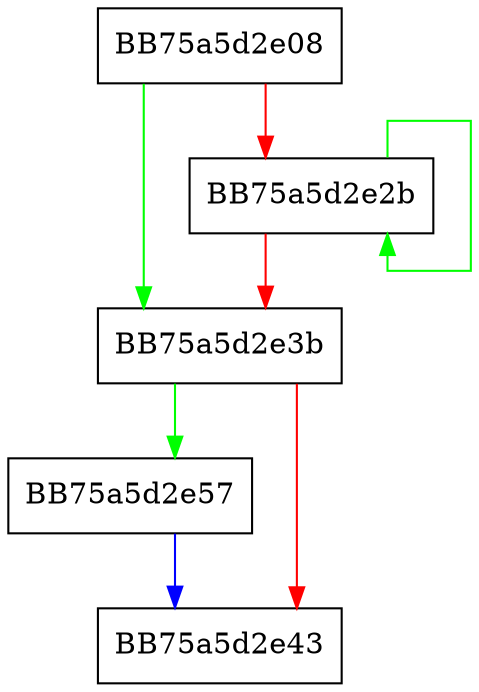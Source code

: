 digraph GetRawSize {
  node [shape="box"];
  graph [splines=ortho];
  BB75a5d2e08 -> BB75a5d2e3b [color="green"];
  BB75a5d2e08 -> BB75a5d2e2b [color="red"];
  BB75a5d2e2b -> BB75a5d2e2b [color="green"];
  BB75a5d2e2b -> BB75a5d2e3b [color="red"];
  BB75a5d2e3b -> BB75a5d2e57 [color="green"];
  BB75a5d2e3b -> BB75a5d2e43 [color="red"];
  BB75a5d2e57 -> BB75a5d2e43 [color="blue"];
}